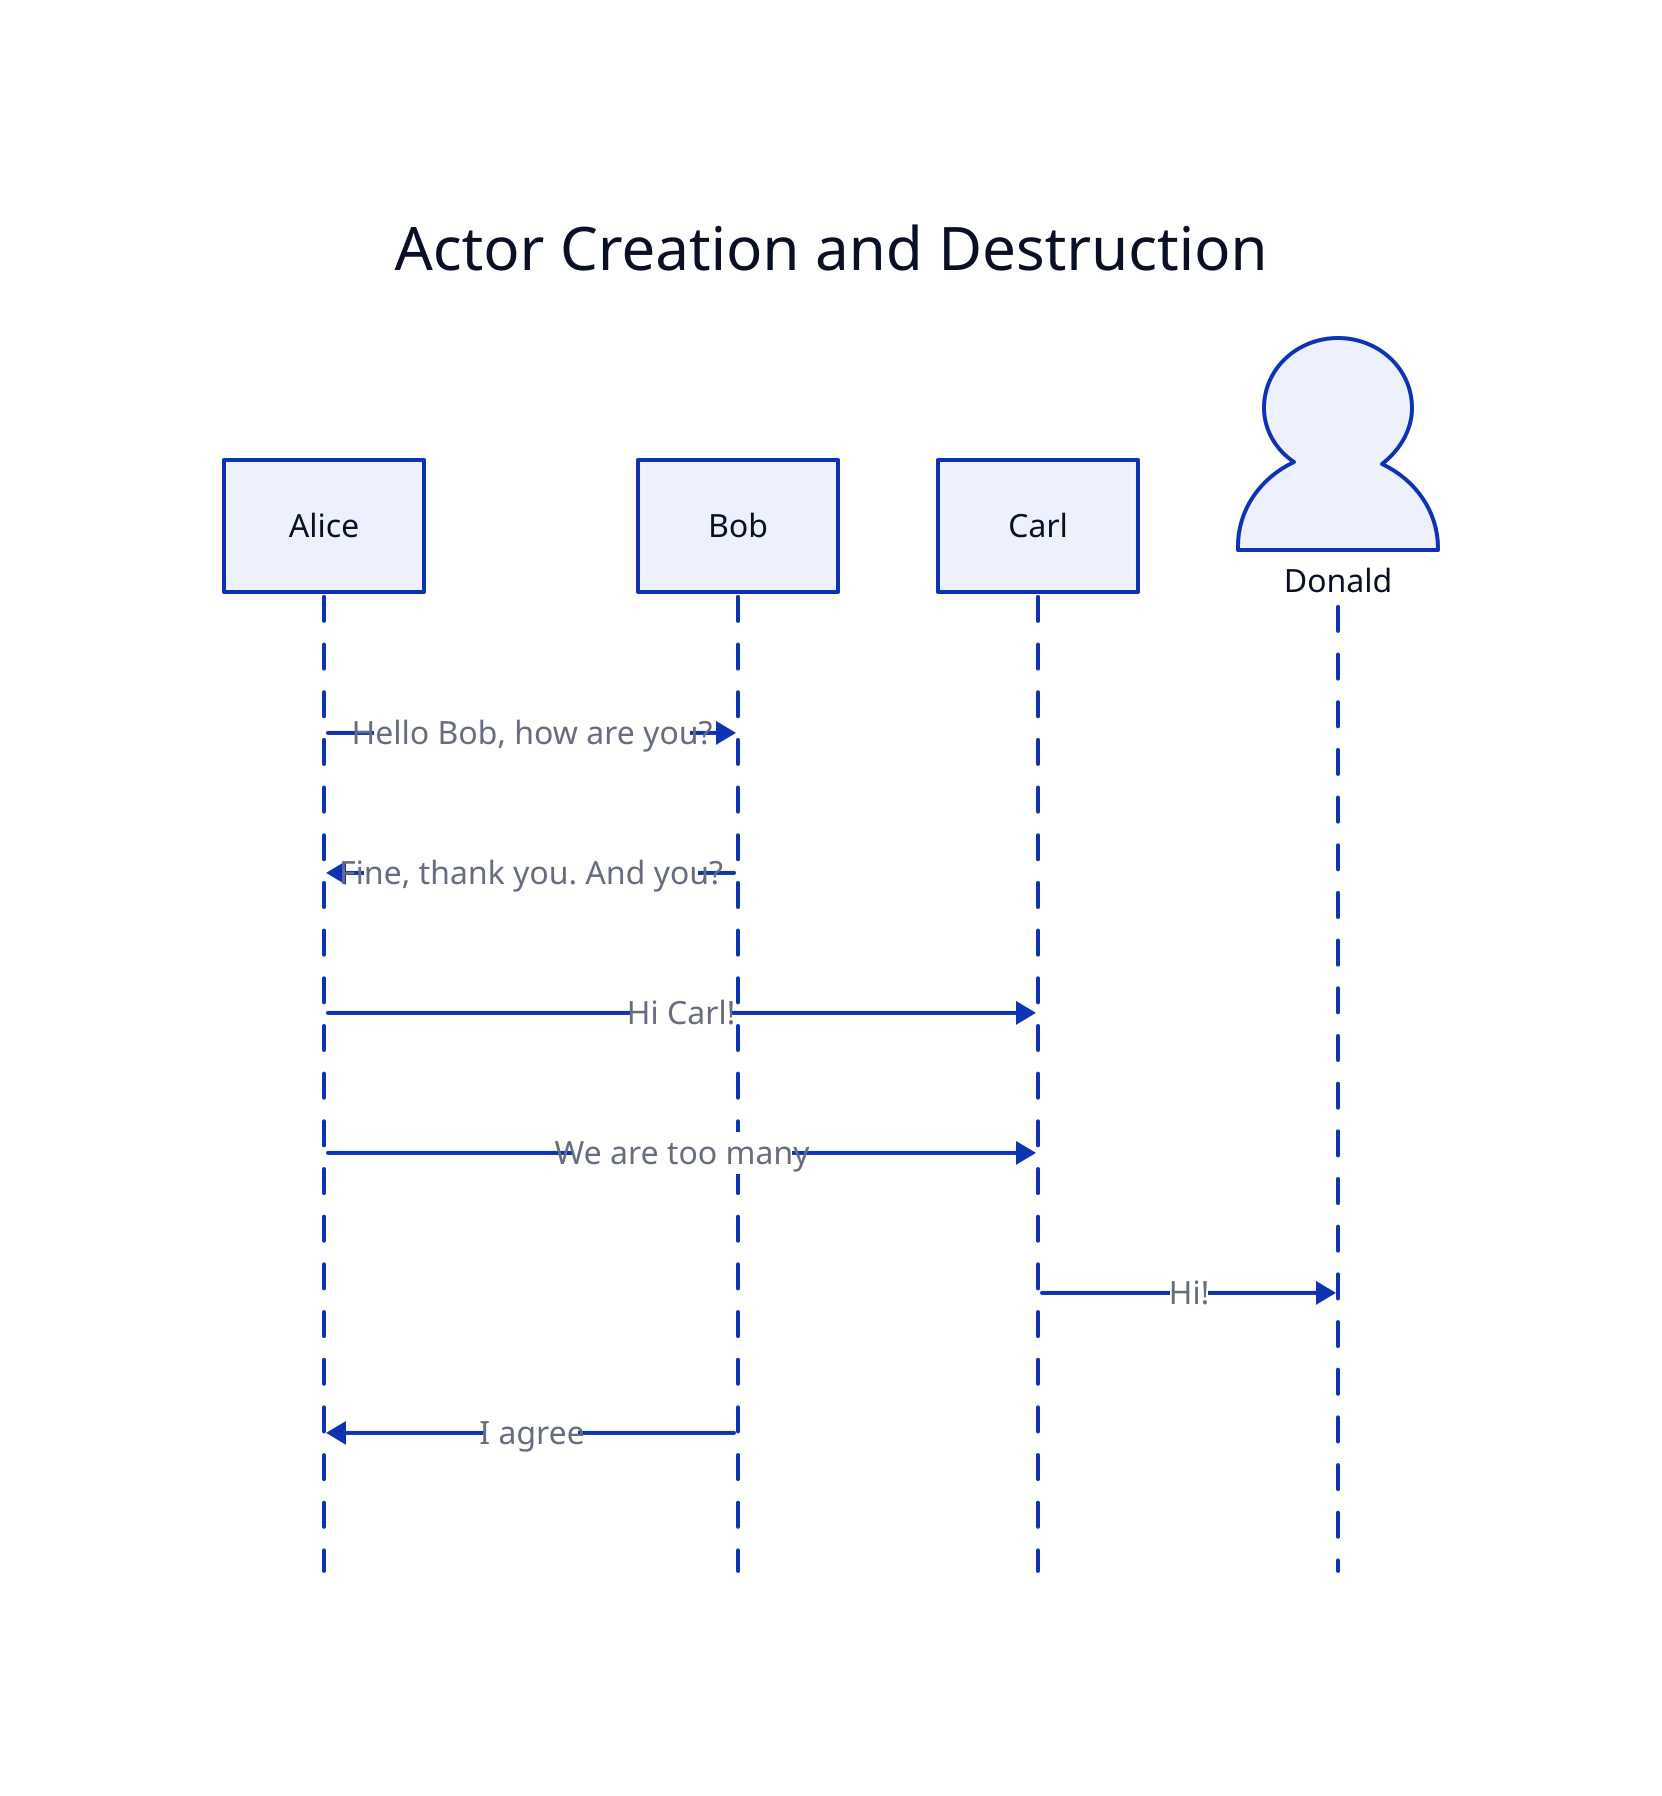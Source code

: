 Actor Creation and Destruction: {
    # reference: https://developer.ibm.com/articles/the-sequence-diagram/
    shape: sequence_diagram
    style.font-size: 30

    # -- actors --
    alice: Alice
    bob: Bob 
    carl: Carl 
     
    donald: Donald
    donald: { shape: person }

    alice -> bob: Hello Bob, how are you?
    bob -> alice: Fine, thank you. And you?

    alice -> carl: Hi Carl!
    alice -> carl: We are too many

    carl -> donald: Hi!
    bob -> alice: I agree
}